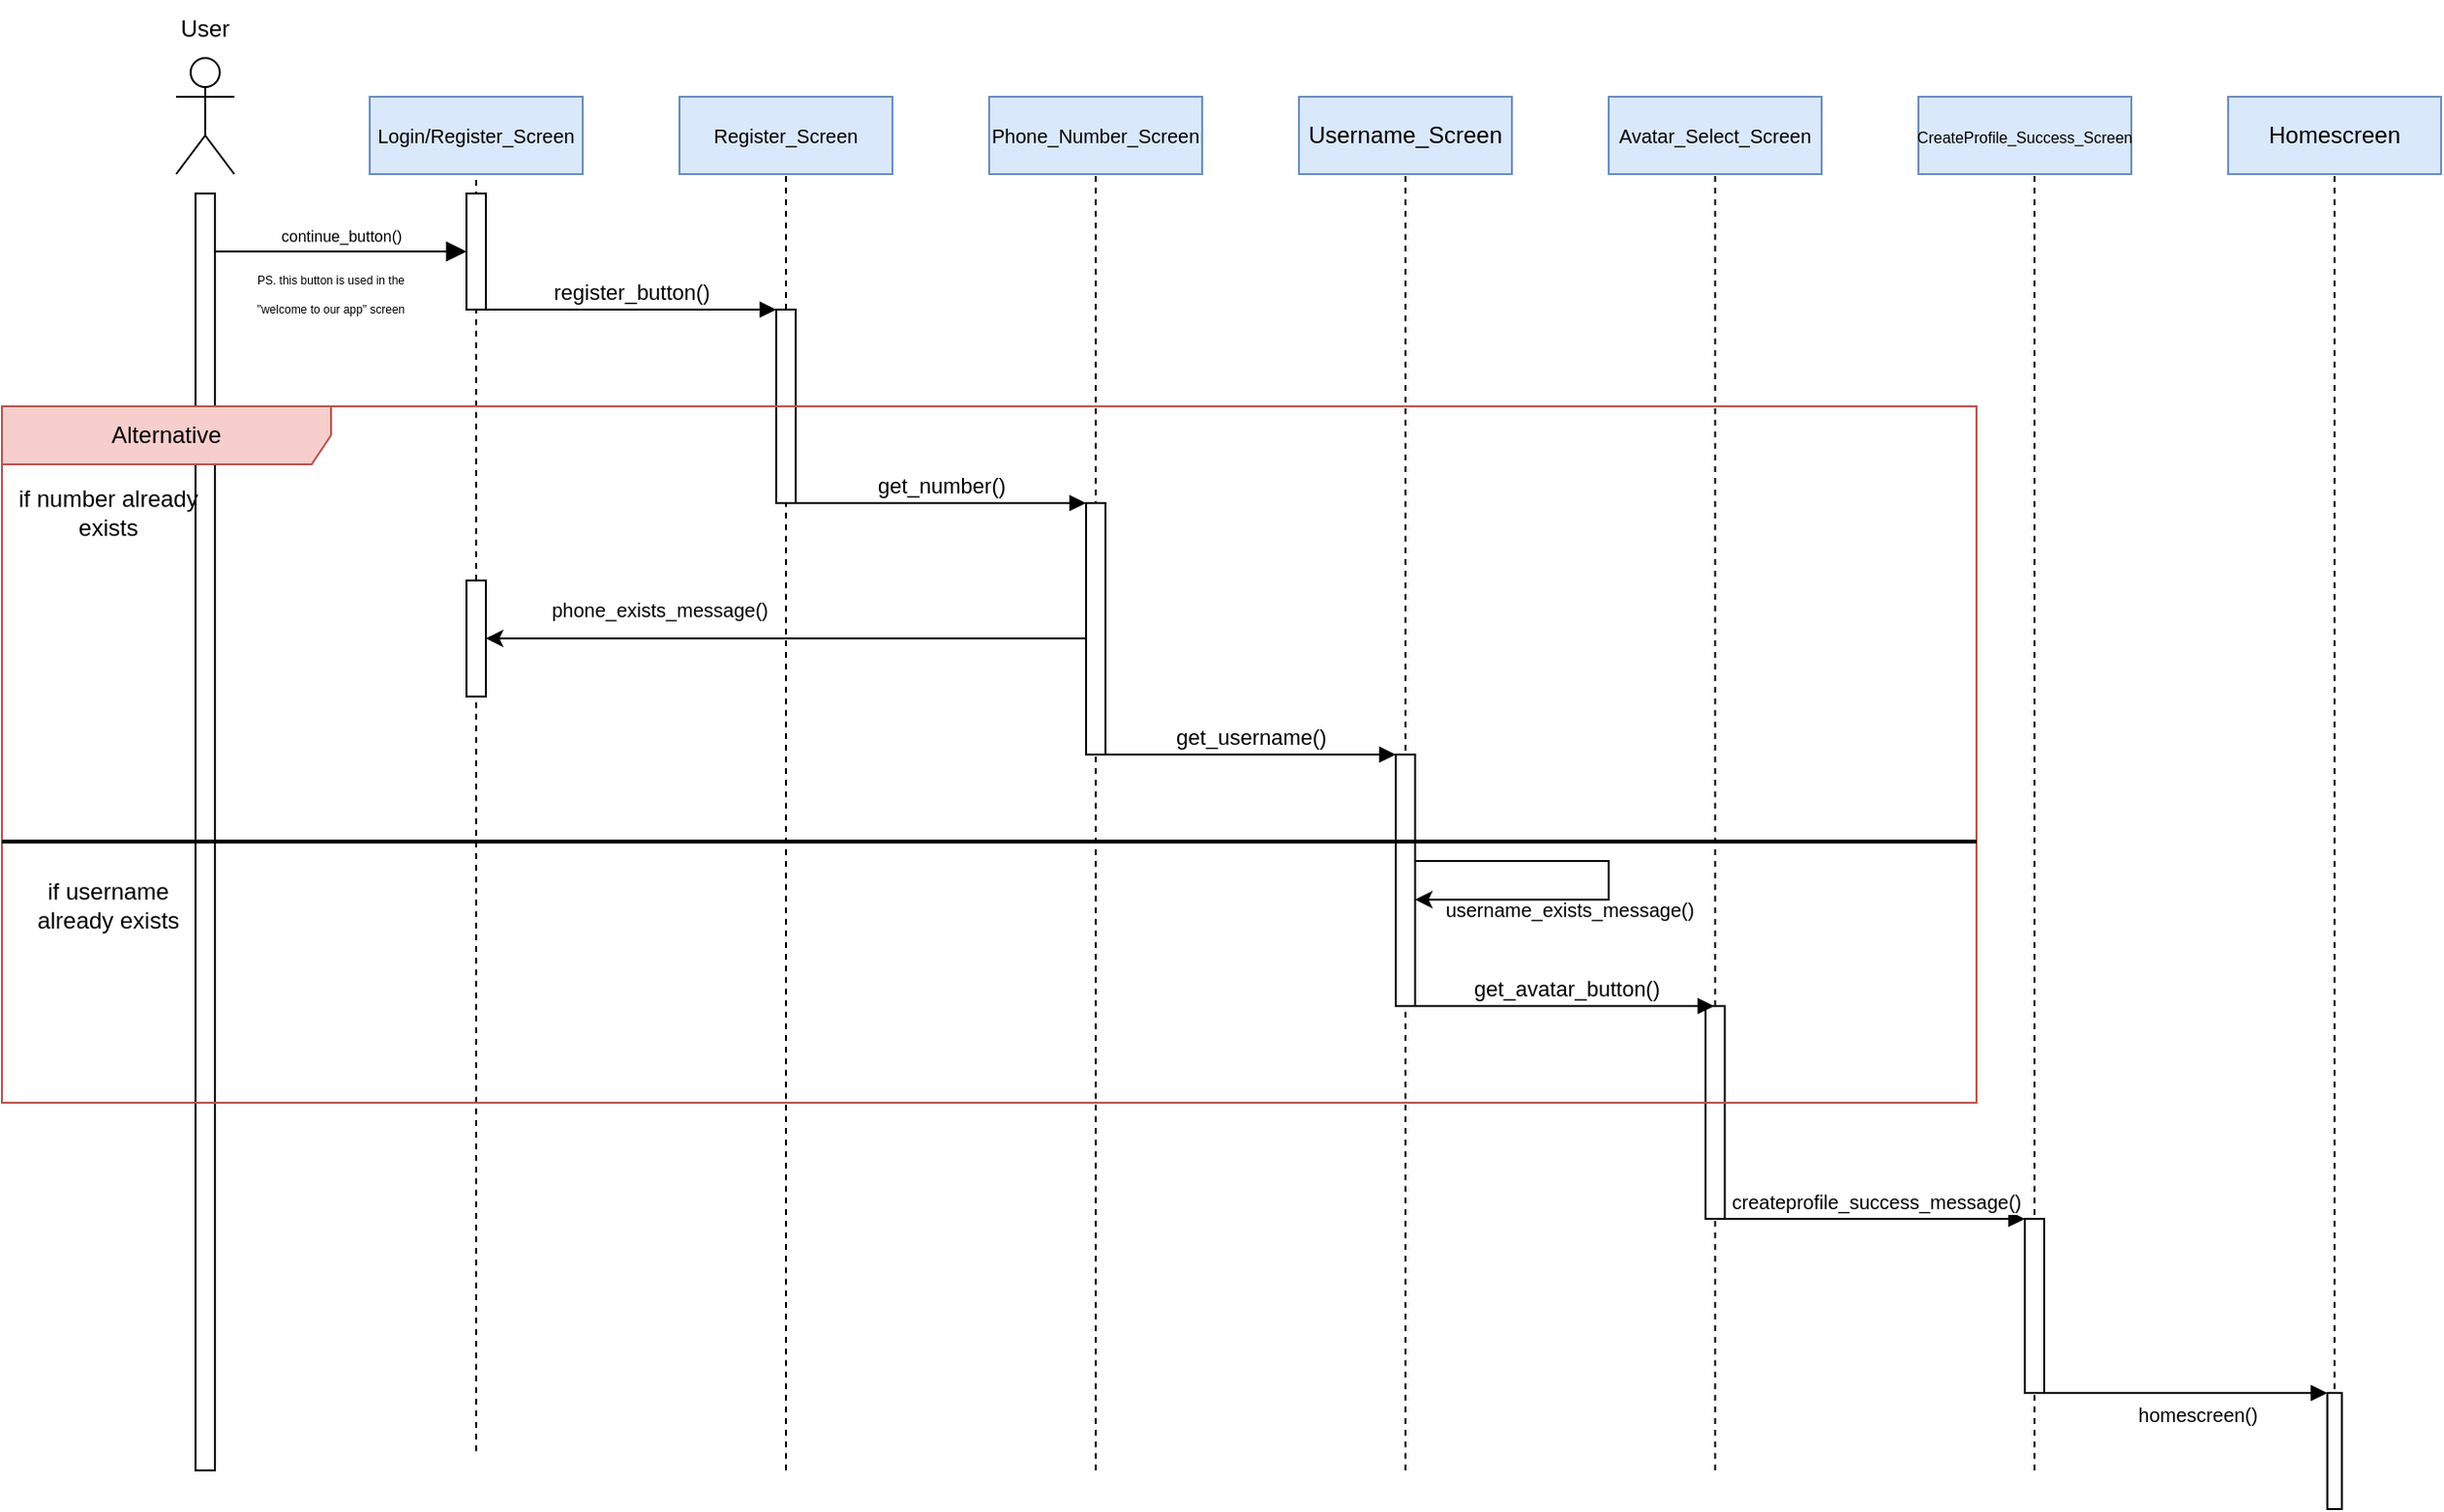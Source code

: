<mxfile version="26.1.1">
  <diagram name="Page-1" id="2YBvvXClWsGukQMizWep">
    <mxGraphModel dx="1562" dy="909" grid="1" gridSize="10" guides="1" tooltips="1" connect="1" arrows="1" fold="1" page="1" pageScale="1" pageWidth="3300" pageHeight="4681" math="0" shadow="0" adaptiveColors="auto">
      <root>
        <object label="" id="0">
          <mxCell />
        </object>
        <mxCell id="1" parent="0" />
        <mxCell id="rZKq1eygH6wTUlgf6CM3-2" value="Lifeline1" style="shape=umlLifeline;perimeter=lifelinePerimeter;whiteSpace=wrap;html=1;container=1;dropTarget=0;collapsible=0;recursiveResize=0;outlineConnect=0;portConstraint=eastwest;newEdgeStyle={&quot;edgeStyle&quot;:&quot;elbowEdgeStyle&quot;,&quot;elbow&quot;:&quot;vertical&quot;,&quot;curved&quot;:0,&quot;rounded&quot;:0};size=25;movable=1;resizable=1;rotatable=1;deletable=1;editable=1;locked=0;connectable=1;" vertex="1" parent="1">
          <mxGeometry x="1295" y="420" width="100" height="720" as="geometry" />
        </mxCell>
        <mxCell id="rZKq1eygH6wTUlgf6CM3-3" value="" style="html=1;points=[];perimeter=orthogonalPerimeter;outlineConnect=0;targetShapes=umlLifeline;portConstraint=eastwest;newEdgeStyle={&quot;edgeStyle&quot;:&quot;elbowEdgeStyle&quot;,&quot;elbow&quot;:&quot;vertical&quot;,&quot;curved&quot;:0,&quot;rounded&quot;:0};" vertex="1" parent="rZKq1eygH6wTUlgf6CM3-2">
          <mxGeometry x="46.25" y="660" width="7.5" height="60" as="geometry" />
        </mxCell>
        <mxCell id="j0vUlDNv34l6zFGlq_RC-67" value="Lifeline1" style="shape=umlLifeline;perimeter=lifelinePerimeter;whiteSpace=wrap;html=1;container=1;dropTarget=0;collapsible=0;recursiveResize=0;outlineConnect=0;portConstraint=eastwest;newEdgeStyle={&quot;edgeStyle&quot;:&quot;elbowEdgeStyle&quot;,&quot;elbow&quot;:&quot;vertical&quot;,&quot;curved&quot;:0,&quot;rounded&quot;:0};size=25;movable=1;resizable=1;rotatable=1;deletable=1;editable=1;locked=0;connectable=1;" parent="1" vertex="1">
          <mxGeometry x="1140" y="420" width="100" height="700" as="geometry" />
        </mxCell>
        <mxCell id="j0vUlDNv34l6zFGlq_RC-68" value="" style="html=1;points=[];perimeter=orthogonalPerimeter;outlineConnect=0;targetShapes=umlLifeline;portConstraint=eastwest;newEdgeStyle={&quot;edgeStyle&quot;:&quot;elbowEdgeStyle&quot;,&quot;elbow&quot;:&quot;vertical&quot;,&quot;curved&quot;:0,&quot;rounded&quot;:0};" parent="j0vUlDNv34l6zFGlq_RC-67" vertex="1">
          <mxGeometry x="45" y="570" width="10" height="90" as="geometry" />
        </mxCell>
        <mxCell id="j0vUlDNv34l6zFGlq_RC-26" value="Lifeline1" style="shape=umlLifeline;perimeter=lifelinePerimeter;whiteSpace=wrap;html=1;container=1;dropTarget=0;collapsible=0;recursiveResize=0;outlineConnect=0;portConstraint=eastwest;newEdgeStyle={&quot;edgeStyle&quot;:&quot;elbowEdgeStyle&quot;,&quot;elbow&quot;:&quot;vertical&quot;,&quot;curved&quot;:0,&quot;rounded&quot;:0};size=25;movable=1;resizable=1;rotatable=1;deletable=1;editable=1;locked=0;connectable=1;" parent="1" vertex="1">
          <mxGeometry x="975" y="420" width="100" height="700" as="geometry" />
        </mxCell>
        <mxCell id="j0vUlDNv34l6zFGlq_RC-10" value="" style="html=1;points=[];perimeter=orthogonalPerimeter;outlineConnect=0;targetShapes=umlLifeline;portConstraint=eastwest;newEdgeStyle={&quot;edgeStyle&quot;:&quot;elbowEdgeStyle&quot;,&quot;elbow&quot;:&quot;vertical&quot;,&quot;curved&quot;:0,&quot;rounded&quot;:0};" parent="j0vUlDNv34l6zFGlq_RC-26" vertex="1">
          <mxGeometry x="45" y="460" width="10" height="110" as="geometry" />
        </mxCell>
        <mxCell id="j0vUlDNv34l6zFGlq_RC-25" value="Lifeline1" style="shape=umlLifeline;perimeter=lifelinePerimeter;whiteSpace=wrap;html=1;container=1;dropTarget=0;collapsible=0;recursiveResize=0;outlineConnect=0;portConstraint=eastwest;newEdgeStyle={&quot;edgeStyle&quot;:&quot;elbowEdgeStyle&quot;,&quot;elbow&quot;:&quot;vertical&quot;,&quot;curved&quot;:0,&quot;rounded&quot;:0};size=25;movable=1;resizable=1;rotatable=1;deletable=1;editable=1;locked=0;connectable=1;" parent="1" vertex="1">
          <mxGeometry x="815" y="420" width="100" height="700" as="geometry" />
        </mxCell>
        <mxCell id="j0vUlDNv34l6zFGlq_RC-9" value="" style="html=1;points=[];perimeter=orthogonalPerimeter;outlineConnect=0;targetShapes=umlLifeline;portConstraint=eastwest;newEdgeStyle={&quot;edgeStyle&quot;:&quot;elbowEdgeStyle&quot;,&quot;elbow&quot;:&quot;vertical&quot;,&quot;curved&quot;:0,&quot;rounded&quot;:0};" parent="j0vUlDNv34l6zFGlq_RC-25" vertex="1">
          <mxGeometry x="45" y="330" width="10" height="130" as="geometry" />
        </mxCell>
        <mxCell id="j0vUlDNv34l6zFGlq_RC-65" style="edgeStyle=elbowEdgeStyle;rounded=0;orthogonalLoop=1;jettySize=auto;html=1;elbow=vertical;curved=0;" parent="j0vUlDNv34l6zFGlq_RC-25" source="j0vUlDNv34l6zFGlq_RC-9" target="j0vUlDNv34l6zFGlq_RC-9" edge="1">
          <mxGeometry relative="1" as="geometry">
            <Array as="points">
              <mxPoint x="155" y="400" />
            </Array>
          </mxGeometry>
        </mxCell>
        <mxCell id="j0vUlDNv34l6zFGlq_RC-24" value="Lifeline1" style="shape=umlLifeline;perimeter=lifelinePerimeter;whiteSpace=wrap;html=1;container=1;dropTarget=0;collapsible=0;recursiveResize=0;outlineConnect=0;portConstraint=eastwest;newEdgeStyle={&quot;edgeStyle&quot;:&quot;elbowEdgeStyle&quot;,&quot;elbow&quot;:&quot;vertical&quot;,&quot;curved&quot;:0,&quot;rounded&quot;:0};size=25;movable=1;resizable=1;rotatable=1;deletable=1;editable=1;locked=0;connectable=1;" parent="1" vertex="1">
          <mxGeometry x="655" y="420" width="100" height="700" as="geometry" />
        </mxCell>
        <mxCell id="j0vUlDNv34l6zFGlq_RC-8" value="" style="html=1;points=[];perimeter=orthogonalPerimeter;outlineConnect=0;targetShapes=umlLifeline;portConstraint=eastwest;newEdgeStyle={&quot;edgeStyle&quot;:&quot;elbowEdgeStyle&quot;,&quot;elbow&quot;:&quot;vertical&quot;,&quot;curved&quot;:0,&quot;rounded&quot;:0};" parent="j0vUlDNv34l6zFGlq_RC-24" vertex="1">
          <mxGeometry x="45" y="200" width="10" height="130" as="geometry" />
        </mxCell>
        <mxCell id="j0vUlDNv34l6zFGlq_RC-22" value="Lifeline1" style="shape=umlLifeline;perimeter=lifelinePerimeter;whiteSpace=wrap;html=1;container=1;dropTarget=0;collapsible=0;recursiveResize=0;outlineConnect=0;portConstraint=eastwest;newEdgeStyle={&quot;edgeStyle&quot;:&quot;elbowEdgeStyle&quot;,&quot;elbow&quot;:&quot;vertical&quot;,&quot;curved&quot;:0,&quot;rounded&quot;:0};size=25;movable=1;resizable=1;rotatable=1;deletable=1;editable=1;locked=0;connectable=1;" parent="1" vertex="1">
          <mxGeometry x="495" y="420" width="100" height="700" as="geometry" />
        </mxCell>
        <mxCell id="j0vUlDNv34l6zFGlq_RC-7" value="" style="html=1;points=[];perimeter=orthogonalPerimeter;outlineConnect=0;targetShapes=umlLifeline;portConstraint=eastwest;newEdgeStyle={&quot;edgeStyle&quot;:&quot;elbowEdgeStyle&quot;,&quot;elbow&quot;:&quot;vertical&quot;,&quot;curved&quot;:0,&quot;rounded&quot;:0};" parent="j0vUlDNv34l6zFGlq_RC-22" vertex="1">
          <mxGeometry x="45" y="100" width="10" height="100" as="geometry" />
        </mxCell>
        <mxCell id="j0vUlDNv34l6zFGlq_RC-15" value="Lifeline1" style="shape=umlLifeline;perimeter=lifelinePerimeter;whiteSpace=wrap;html=1;container=1;dropTarget=0;collapsible=0;recursiveResize=0;outlineConnect=0;portConstraint=eastwest;newEdgeStyle={&quot;edgeStyle&quot;:&quot;elbowEdgeStyle&quot;,&quot;elbow&quot;:&quot;vertical&quot;,&quot;curved&quot;:0,&quot;rounded&quot;:0};size=25;movable=1;resizable=1;rotatable=1;deletable=1;editable=1;locked=0;connectable=1;" parent="1" vertex="1">
          <mxGeometry x="335" y="410" width="100" height="700" as="geometry" />
        </mxCell>
        <mxCell id="j0vUlDNv34l6zFGlq_RC-59" value="" style="html=1;points=[];perimeter=orthogonalPerimeter;outlineConnect=0;targetShapes=umlLifeline;portConstraint=eastwest;newEdgeStyle={&quot;edgeStyle&quot;:&quot;elbowEdgeStyle&quot;,&quot;elbow&quot;:&quot;vertical&quot;,&quot;curved&quot;:0,&quot;rounded&quot;:0};" parent="j0vUlDNv34l6zFGlq_RC-15" vertex="1">
          <mxGeometry x="45" y="250" width="10" height="60" as="geometry" />
        </mxCell>
        <mxCell id="PmUTT5JeKS3ZaEgDKsFY-1" value="" style="shape=umlActor;verticalLabelPosition=bottom;verticalAlign=top;html=1;outlineConnect=0;" parent="1" vertex="1">
          <mxGeometry x="230" y="390" width="30" height="60" as="geometry" />
        </mxCell>
        <mxCell id="PmUTT5JeKS3ZaEgDKsFY-2" value="&lt;font style=&quot;font-size: 10px;&quot;&gt;Login/Register_Screen&lt;/font&gt;" style="html=1;whiteSpace=wrap;fillColor=#dae8fc;strokeColor=#6c8ebf;" parent="1" vertex="1">
          <mxGeometry x="330" y="410" width="110" height="40" as="geometry" />
        </mxCell>
        <mxCell id="j0vUlDNv34l6zFGlq_RC-1" value="&lt;font style=&quot;font-size: 10px;&quot;&gt;Register_Screen&lt;/font&gt;" style="html=1;whiteSpace=wrap;fillColor=#dae8fc;strokeColor=#6c8ebf;" parent="1" vertex="1">
          <mxGeometry x="490" y="410" width="110" height="40" as="geometry" />
        </mxCell>
        <mxCell id="j0vUlDNv34l6zFGlq_RC-3" value="&lt;font style=&quot;font-size: 10px;&quot;&gt;Phone_Number_Screen&lt;/font&gt;" style="html=1;whiteSpace=wrap;fillColor=#dae8fc;strokeColor=#6c8ebf;" parent="1" vertex="1">
          <mxGeometry x="650" y="410" width="110" height="40" as="geometry" />
        </mxCell>
        <mxCell id="j0vUlDNv34l6zFGlq_RC-4" value="Username_Screen" style="html=1;whiteSpace=wrap;fillColor=#dae8fc;strokeColor=#6c8ebf;" parent="1" vertex="1">
          <mxGeometry x="810" y="410" width="110" height="40" as="geometry" />
        </mxCell>
        <mxCell id="j0vUlDNv34l6zFGlq_RC-5" value="&lt;font style=&quot;font-size: 10px;&quot;&gt;Avatar_Select_Screen&lt;/font&gt;" style="html=1;whiteSpace=wrap;fillColor=#dae8fc;strokeColor=#6c8ebf;" parent="1" vertex="1">
          <mxGeometry x="970" y="410" width="110" height="40" as="geometry" />
        </mxCell>
        <mxCell id="j0vUlDNv34l6zFGlq_RC-6" value="" style="html=1;points=[];perimeter=orthogonalPerimeter;outlineConnect=0;targetShapes=umlLifeline;portConstraint=eastwest;newEdgeStyle={&quot;edgeStyle&quot;:&quot;elbowEdgeStyle&quot;,&quot;elbow&quot;:&quot;vertical&quot;,&quot;curved&quot;:0,&quot;rounded&quot;:0};" parent="1" vertex="1">
          <mxGeometry x="380" y="460" width="10" height="60" as="geometry" />
        </mxCell>
        <mxCell id="j0vUlDNv34l6zFGlq_RC-16" value="" style="html=1;points=[];perimeter=orthogonalPerimeter;outlineConnect=0;targetShapes=umlLifeline;portConstraint=eastwest;newEdgeStyle={&quot;edgeStyle&quot;:&quot;elbowEdgeStyle&quot;,&quot;elbow&quot;:&quot;vertical&quot;,&quot;curved&quot;:0,&quot;rounded&quot;:0};" parent="1" vertex="1">
          <mxGeometry x="240" y="460" width="10" height="660" as="geometry" />
        </mxCell>
        <mxCell id="j0vUlDNv34l6zFGlq_RC-21" value="User" style="text;html=1;align=center;verticalAlign=middle;whiteSpace=wrap;rounded=0;" parent="1" vertex="1">
          <mxGeometry x="215" y="360" width="60" height="30" as="geometry" />
        </mxCell>
        <mxCell id="j0vUlDNv34l6zFGlq_RC-28" value="&lt;font style=&quot;font-size: 8px;&quot;&gt;continue_button()&lt;/font&gt;" style="html=1;verticalAlign=bottom;endArrow=block;curved=0;rounded=0;fontSize=10;startSize=8;endSize=8;" parent="1" edge="1">
          <mxGeometry width="80" relative="1" as="geometry">
            <mxPoint x="250" y="490" as="sourcePoint" />
            <mxPoint x="380" y="490" as="targetPoint" />
          </mxGeometry>
        </mxCell>
        <mxCell id="j0vUlDNv34l6zFGlq_RC-29" value="register_button()" style="html=1;verticalAlign=bottom;endArrow=block;curved=0;rounded=0;" parent="1" edge="1">
          <mxGeometry width="80" relative="1" as="geometry">
            <mxPoint x="390" y="520" as="sourcePoint" />
            <mxPoint x="540" y="520" as="targetPoint" />
          </mxGeometry>
        </mxCell>
        <mxCell id="j0vUlDNv34l6zFGlq_RC-30" value="get_number()" style="html=1;verticalAlign=bottom;endArrow=block;curved=0;rounded=0;" parent="1" edge="1">
          <mxGeometry width="80" relative="1" as="geometry">
            <mxPoint x="550" y="620" as="sourcePoint" />
            <mxPoint x="700" y="620" as="targetPoint" />
          </mxGeometry>
        </mxCell>
        <mxCell id="j0vUlDNv34l6zFGlq_RC-31" value="get_username()" style="html=1;verticalAlign=bottom;endArrow=block;curved=0;rounded=0;" parent="1" edge="1">
          <mxGeometry width="80" relative="1" as="geometry">
            <mxPoint x="710" y="750" as="sourcePoint" />
            <mxPoint x="860" y="750" as="targetPoint" />
          </mxGeometry>
        </mxCell>
        <mxCell id="j0vUlDNv34l6zFGlq_RC-32" value="get_avatar_button()" style="html=1;verticalAlign=bottom;endArrow=block;curved=0;rounded=0;" parent="1" edge="1">
          <mxGeometry width="80" relative="1" as="geometry">
            <mxPoint x="870" y="880" as="sourcePoint" />
            <mxPoint x="1024.5" y="880" as="targetPoint" />
          </mxGeometry>
        </mxCell>
        <mxCell id="j0vUlDNv34l6zFGlq_RC-33" value="Alternative" style="shape=umlFrame;whiteSpace=wrap;html=1;pointerEvents=0;recursiveResize=0;container=1;collapsible=0;width=170;fillColor=#f8cecc;strokeColor=#b85450;" parent="1" vertex="1">
          <mxGeometry x="140" y="570" width="1020" height="360" as="geometry" />
        </mxCell>
        <mxCell id="j0vUlDNv34l6zFGlq_RC-56" value="if number already exists" style="text;html=1;align=center;verticalAlign=middle;whiteSpace=wrap;rounded=0;" parent="j0vUlDNv34l6zFGlq_RC-33" vertex="1">
          <mxGeometry x="5" y="50" width="100" height="10" as="geometry" />
        </mxCell>
        <mxCell id="j0vUlDNv34l6zFGlq_RC-62" value="&lt;font style=&quot;font-size: 10px;&quot;&gt;phone_exists_message()&lt;/font&gt;" style="text;html=1;align=center;verticalAlign=middle;whiteSpace=wrap;rounded=0;" parent="j0vUlDNv34l6zFGlq_RC-33" vertex="1">
          <mxGeometry x="280" y="100" width="120" height="10" as="geometry" />
        </mxCell>
        <mxCell id="j0vUlDNv34l6zFGlq_RC-63" value="" style="line;strokeWidth=2;dashed=2;labelPosition=center;verticalLabelPosition=bottom;align=left;verticalAlign=top;spacingLeft=20;spacingTop=15;html=1;whiteSpace=wrap;" parent="j0vUlDNv34l6zFGlq_RC-33" vertex="1">
          <mxGeometry y="220" width="1020" height="10" as="geometry" />
        </mxCell>
        <mxCell id="j0vUlDNv34l6zFGlq_RC-64" value="if username already exists" style="text;html=1;align=center;verticalAlign=middle;whiteSpace=wrap;rounded=0;" parent="j0vUlDNv34l6zFGlq_RC-33" vertex="1">
          <mxGeometry x="10" y="240" width="90" height="35" as="geometry" />
        </mxCell>
        <mxCell id="j0vUlDNv34l6zFGlq_RC-66" value="&lt;font style=&quot;font-size: 10px;&quot;&gt;username_exists_message()&lt;/font&gt;" style="text;html=1;align=center;verticalAlign=middle;whiteSpace=wrap;rounded=0;" parent="j0vUlDNv34l6zFGlq_RC-33" vertex="1">
          <mxGeometry x="760" y="250" width="100" height="20" as="geometry" />
        </mxCell>
        <mxCell id="j0vUlDNv34l6zFGlq_RC-54" value="&lt;font style=&quot;font-size: 8px;&quot;&gt;CreateProfile_Success_Screen&lt;/font&gt;" style="html=1;whiteSpace=wrap;fillColor=#dae8fc;strokeColor=#6c8ebf;" parent="1" vertex="1">
          <mxGeometry x="1130" y="410" width="110" height="40" as="geometry" />
        </mxCell>
        <mxCell id="j0vUlDNv34l6zFGlq_RC-61" style="edgeStyle=elbowEdgeStyle;rounded=0;orthogonalLoop=1;jettySize=auto;html=1;elbow=vertical;curved=0;" parent="1" source="j0vUlDNv34l6zFGlq_RC-8" target="j0vUlDNv34l6zFGlq_RC-59" edge="1">
          <mxGeometry relative="1" as="geometry" />
        </mxCell>
        <mxCell id="j0vUlDNv34l6zFGlq_RC-69" value="&lt;font style=&quot;font-size: 10px;&quot;&gt;createprofile_success_message()&lt;/font&gt;" style="html=1;verticalAlign=bottom;endArrow=block;curved=0;rounded=0;" parent="1" target="j0vUlDNv34l6zFGlq_RC-68" edge="1">
          <mxGeometry width="80" relative="1" as="geometry">
            <mxPoint x="1030" y="990" as="sourcePoint" />
            <mxPoint x="1180" y="990" as="targetPoint" />
          </mxGeometry>
        </mxCell>
        <mxCell id="j0vUlDNv34l6zFGlq_RC-70" value="&lt;font style=&quot;font-size: 6px;&quot;&gt;PS. this button is used in the &quot;welcome to our app&quot; screen&lt;/font&gt;" style="text;html=1;align=center;verticalAlign=middle;whiteSpace=wrap;rounded=0;" parent="1" vertex="1">
          <mxGeometry x="270" y="500" width="80" height="20" as="geometry" />
        </mxCell>
        <mxCell id="rZKq1eygH6wTUlgf6CM3-1" value="Homescreen" style="html=1;whiteSpace=wrap;fillColor=#dae8fc;strokeColor=#6c8ebf;" vertex="1" parent="1">
          <mxGeometry x="1290" y="410" width="110" height="40" as="geometry" />
        </mxCell>
        <mxCell id="rZKq1eygH6wTUlgf6CM3-4" value="&lt;font style=&quot;font-size: 10px;&quot;&gt;homescreen()&lt;/font&gt;" style="html=1;verticalAlign=bottom;endArrow=block;curved=0;rounded=0;" edge="1" parent="1" source="j0vUlDNv34l6zFGlq_RC-68" target="rZKq1eygH6wTUlgf6CM3-3">
          <mxGeometry x="0.077" y="-20" width="80" relative="1" as="geometry">
            <mxPoint x="1200" y="1080" as="sourcePoint" />
            <mxPoint x="1330" y="1080" as="targetPoint" />
            <mxPoint as="offset" />
          </mxGeometry>
        </mxCell>
      </root>
    </mxGraphModel>
  </diagram>
</mxfile>

